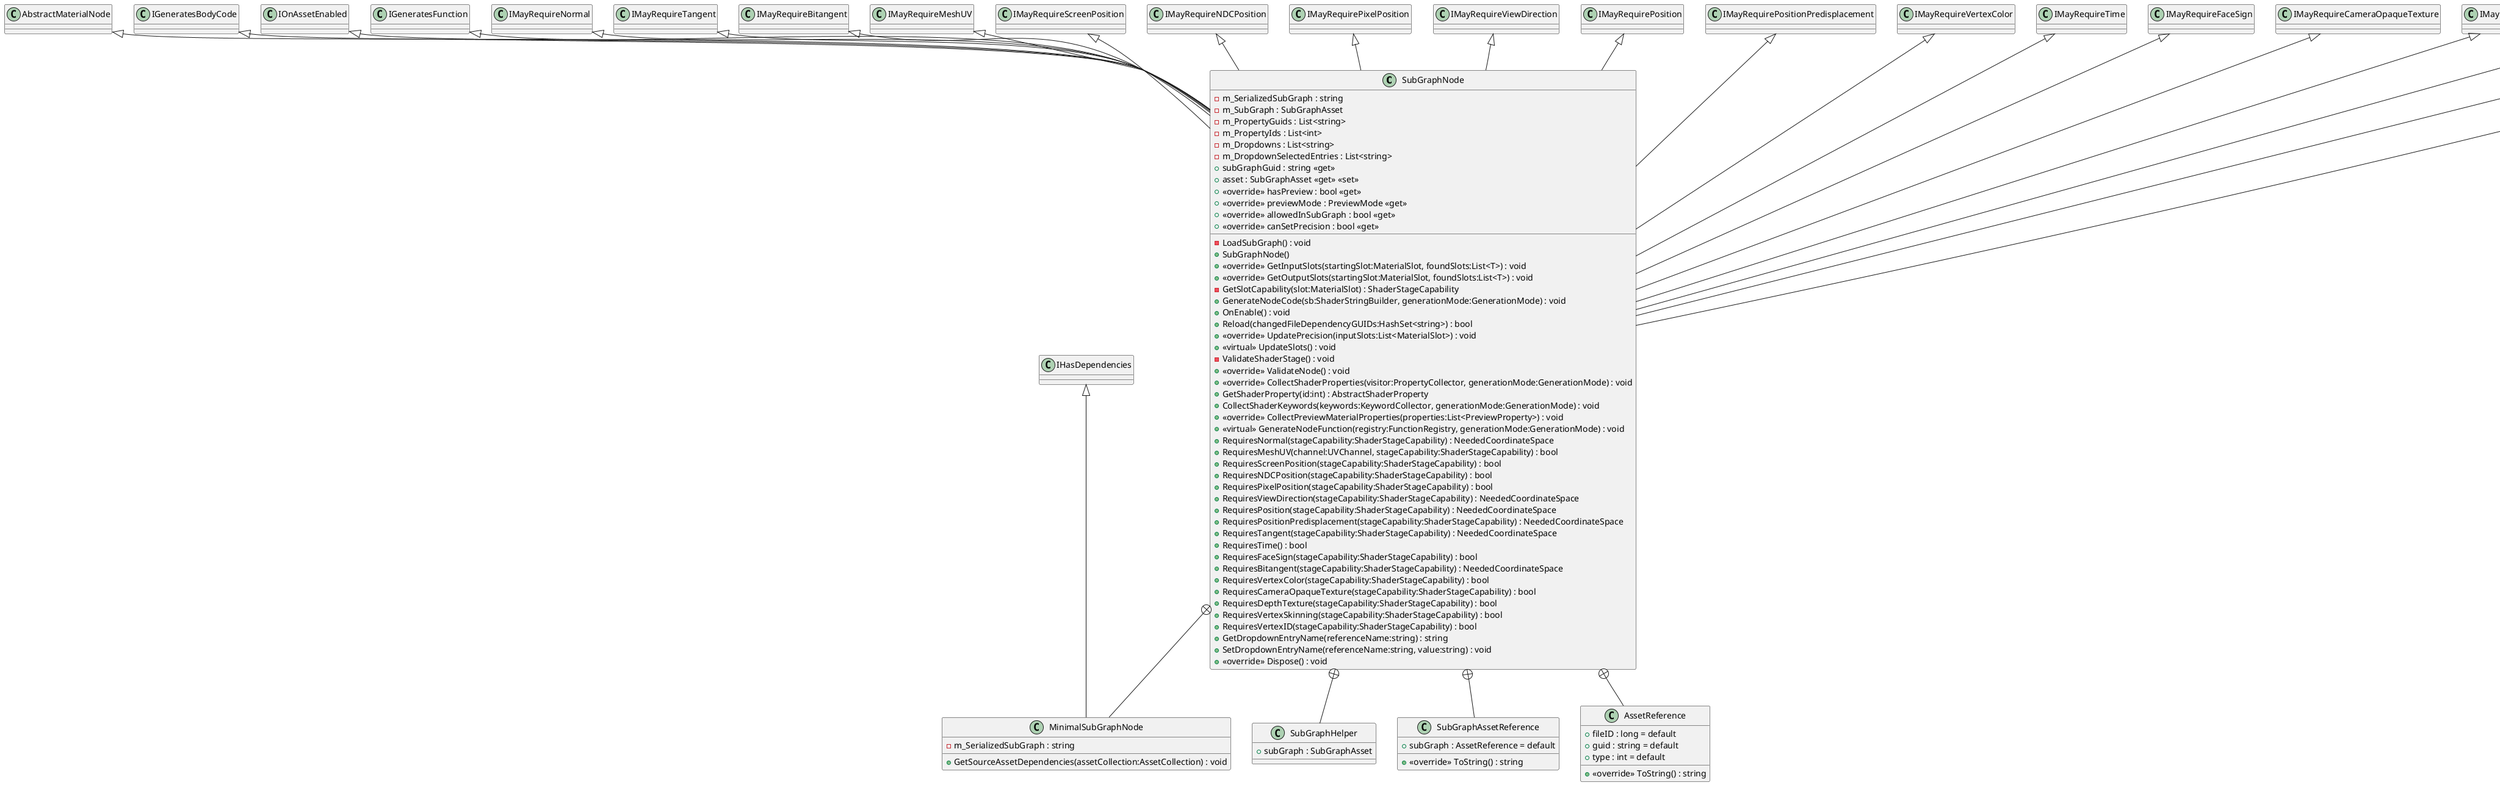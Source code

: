 @startuml
class SubGraphNode {
    - m_SerializedSubGraph : string
    - m_SubGraph : SubGraphAsset
    - m_PropertyGuids : List<string>
    - m_PropertyIds : List<int>
    - m_Dropdowns : List<string>
    - m_DropdownSelectedEntries : List<string>
    + subGraphGuid : string <<get>>
    - LoadSubGraph() : void
    + asset : SubGraphAsset <<get>> <<set>>
    + <<override>> hasPreview : bool <<get>>
    + <<override>> previewMode : PreviewMode <<get>>
    + SubGraphNode()
    + <<override>> allowedInSubGraph : bool <<get>>
    + <<override>> canSetPrecision : bool <<get>>
    + <<override>> GetInputSlots(startingSlot:MaterialSlot, foundSlots:List<T>) : void
    + <<override>> GetOutputSlots(startingSlot:MaterialSlot, foundSlots:List<T>) : void
    - GetSlotCapability(slot:MaterialSlot) : ShaderStageCapability
    + GenerateNodeCode(sb:ShaderStringBuilder, generationMode:GenerationMode) : void
    + OnEnable() : void
    + Reload(changedFileDependencyGUIDs:HashSet<string>) : bool
    + <<override>> UpdatePrecision(inputSlots:List<MaterialSlot>) : void
    + <<virtual>> UpdateSlots() : void
    - ValidateShaderStage() : void
    + <<override>> ValidateNode() : void
    + <<override>> CollectShaderProperties(visitor:PropertyCollector, generationMode:GenerationMode) : void
    + GetShaderProperty(id:int) : AbstractShaderProperty
    + CollectShaderKeywords(keywords:KeywordCollector, generationMode:GenerationMode) : void
    + <<override>> CollectPreviewMaterialProperties(properties:List<PreviewProperty>) : void
    + <<virtual>> GenerateNodeFunction(registry:FunctionRegistry, generationMode:GenerationMode) : void
    + RequiresNormal(stageCapability:ShaderStageCapability) : NeededCoordinateSpace
    + RequiresMeshUV(channel:UVChannel, stageCapability:ShaderStageCapability) : bool
    + RequiresScreenPosition(stageCapability:ShaderStageCapability) : bool
    + RequiresNDCPosition(stageCapability:ShaderStageCapability) : bool
    + RequiresPixelPosition(stageCapability:ShaderStageCapability) : bool
    + RequiresViewDirection(stageCapability:ShaderStageCapability) : NeededCoordinateSpace
    + RequiresPosition(stageCapability:ShaderStageCapability) : NeededCoordinateSpace
    + RequiresPositionPredisplacement(stageCapability:ShaderStageCapability) : NeededCoordinateSpace
    + RequiresTangent(stageCapability:ShaderStageCapability) : NeededCoordinateSpace
    + RequiresTime() : bool
    + RequiresFaceSign(stageCapability:ShaderStageCapability) : bool
    + RequiresBitangent(stageCapability:ShaderStageCapability) : NeededCoordinateSpace
    + RequiresVertexColor(stageCapability:ShaderStageCapability) : bool
    + RequiresCameraOpaqueTexture(stageCapability:ShaderStageCapability) : bool
    + RequiresDepthTexture(stageCapability:ShaderStageCapability) : bool
    + RequiresVertexSkinning(stageCapability:ShaderStageCapability) : bool
    + RequiresVertexID(stageCapability:ShaderStageCapability) : bool
    + GetDropdownEntryName(referenceName:string) : string
    + SetDropdownEntryName(referenceName:string, value:string) : void
    + <<override>> Dispose() : void
}
class MinimalSubGraphNode {
    - m_SerializedSubGraph : string
    + GetSourceAssetDependencies(assetCollection:AssetCollection) : void
}
class SubGraphHelper {
    + subGraph : SubGraphAsset
}
class SubGraphAssetReference {
    + subGraph : AssetReference = default
    + <<override>> ToString() : string
}
class AssetReference {
    + fileID : long = default
    + guid : string = default
    + type : int = default
    + <<override>> ToString() : string
}
AbstractMaterialNode <|-- SubGraphNode
IGeneratesBodyCode <|-- SubGraphNode
IOnAssetEnabled <|-- SubGraphNode
IGeneratesFunction <|-- SubGraphNode
IMayRequireNormal <|-- SubGraphNode
IMayRequireTangent <|-- SubGraphNode
IMayRequireBitangent <|-- SubGraphNode
IMayRequireMeshUV <|-- SubGraphNode
IMayRequireScreenPosition <|-- SubGraphNode
IMayRequireNDCPosition <|-- SubGraphNode
IMayRequirePixelPosition <|-- SubGraphNode
IMayRequireViewDirection <|-- SubGraphNode
IMayRequirePosition <|-- SubGraphNode
IMayRequirePositionPredisplacement <|-- SubGraphNode
IMayRequireVertexColor <|-- SubGraphNode
IMayRequireTime <|-- SubGraphNode
IMayRequireFaceSign <|-- SubGraphNode
IMayRequireCameraOpaqueTexture <|-- SubGraphNode
IMayRequireDepthTexture <|-- SubGraphNode
IMayRequireVertexSkinning <|-- SubGraphNode
IMayRequireVertexID <|-- SubGraphNode
IDisposable <|-- SubGraphNode
SubGraphNode +-- MinimalSubGraphNode
IHasDependencies <|-- MinimalSubGraphNode
SubGraphNode +-- SubGraphHelper
SubGraphNode +-- SubGraphAssetReference
SubGraphNode +-- AssetReference
@enduml
